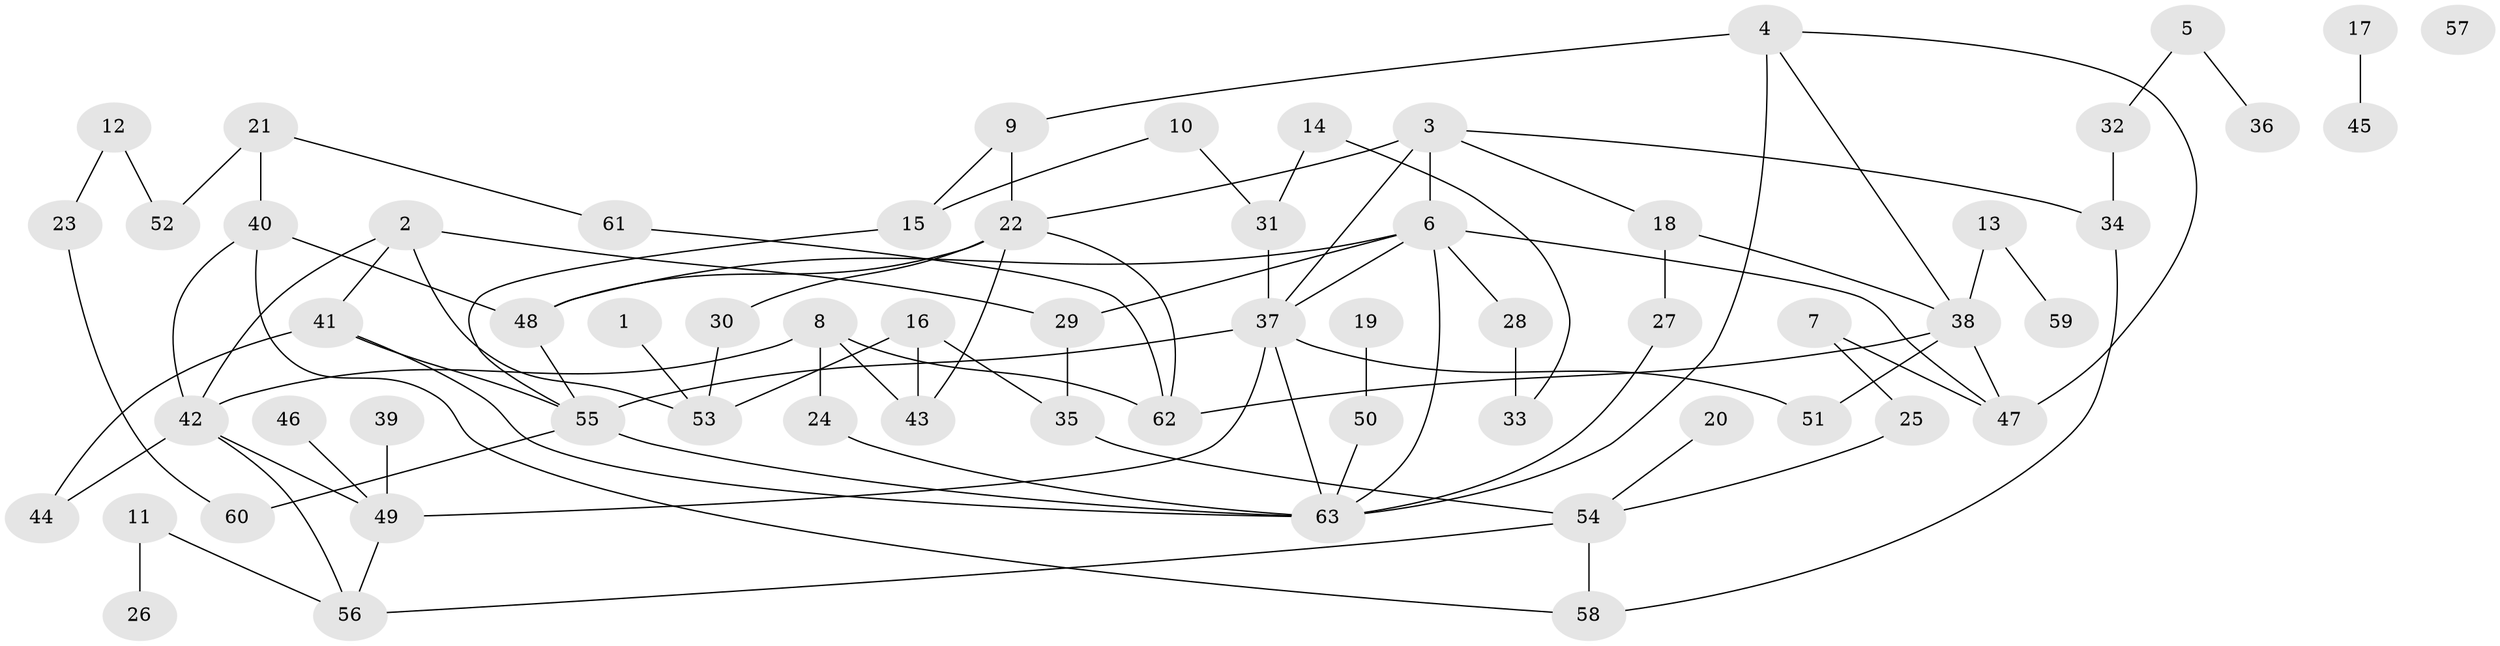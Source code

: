 // Generated by graph-tools (version 1.1) at 2025/25/03/09/25 03:25:13]
// undirected, 63 vertices, 93 edges
graph export_dot {
graph [start="1"]
  node [color=gray90,style=filled];
  1;
  2;
  3;
  4;
  5;
  6;
  7;
  8;
  9;
  10;
  11;
  12;
  13;
  14;
  15;
  16;
  17;
  18;
  19;
  20;
  21;
  22;
  23;
  24;
  25;
  26;
  27;
  28;
  29;
  30;
  31;
  32;
  33;
  34;
  35;
  36;
  37;
  38;
  39;
  40;
  41;
  42;
  43;
  44;
  45;
  46;
  47;
  48;
  49;
  50;
  51;
  52;
  53;
  54;
  55;
  56;
  57;
  58;
  59;
  60;
  61;
  62;
  63;
  1 -- 53;
  2 -- 29;
  2 -- 41;
  2 -- 42;
  2 -- 53;
  3 -- 6;
  3 -- 18;
  3 -- 22;
  3 -- 34;
  3 -- 37;
  4 -- 9;
  4 -- 38;
  4 -- 47;
  4 -- 63;
  5 -- 32;
  5 -- 36;
  6 -- 28;
  6 -- 29;
  6 -- 37;
  6 -- 47;
  6 -- 48;
  6 -- 63;
  7 -- 25;
  7 -- 47;
  8 -- 24;
  8 -- 42;
  8 -- 43;
  8 -- 62;
  9 -- 15;
  9 -- 22;
  10 -- 15;
  10 -- 31;
  11 -- 26;
  11 -- 56;
  12 -- 23;
  12 -- 52;
  13 -- 38;
  13 -- 59;
  14 -- 31;
  14 -- 33;
  15 -- 55;
  16 -- 35;
  16 -- 43;
  16 -- 53;
  17 -- 45;
  18 -- 27;
  18 -- 38;
  19 -- 50;
  20 -- 54;
  21 -- 40;
  21 -- 52;
  21 -- 61;
  22 -- 30;
  22 -- 43;
  22 -- 48;
  22 -- 62;
  23 -- 60;
  24 -- 63;
  25 -- 54;
  27 -- 63;
  28 -- 33;
  29 -- 35;
  30 -- 53;
  31 -- 37;
  32 -- 34;
  34 -- 58;
  35 -- 54;
  37 -- 49;
  37 -- 51;
  37 -- 55;
  37 -- 63;
  38 -- 47;
  38 -- 51;
  38 -- 62;
  39 -- 49;
  40 -- 42;
  40 -- 48;
  40 -- 58;
  41 -- 44;
  41 -- 55;
  41 -- 63;
  42 -- 44;
  42 -- 49;
  42 -- 56;
  46 -- 49;
  48 -- 55;
  49 -- 56;
  50 -- 63;
  54 -- 56;
  54 -- 58;
  55 -- 60;
  55 -- 63;
  61 -- 62;
}
